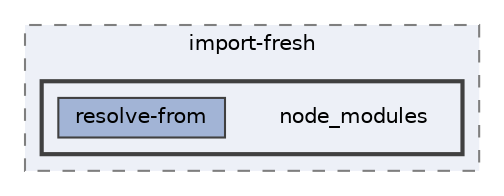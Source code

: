 digraph "pkiclassroomrescheduler/src/main/frontend/node_modules/import-fresh/node_modules"
{
 // LATEX_PDF_SIZE
  bgcolor="transparent";
  edge [fontname=Helvetica,fontsize=10,labelfontname=Helvetica,labelfontsize=10];
  node [fontname=Helvetica,fontsize=10,shape=box,height=0.2,width=0.4];
  compound=true
  subgraph clusterdir_e897f1e4f9e64106a26f1ea1122120de {
    graph [ bgcolor="#edf0f7", pencolor="grey50", label="import-fresh", fontname=Helvetica,fontsize=10 style="filled,dashed", URL="dir_e897f1e4f9e64106a26f1ea1122120de.html",tooltip=""]
  subgraph clusterdir_ecbef15d483083ac7fd54c196e21a379 {
    graph [ bgcolor="#edf0f7", pencolor="grey25", label="", fontname=Helvetica,fontsize=10 style="filled,bold", URL="dir_ecbef15d483083ac7fd54c196e21a379.html",tooltip=""]
    dir_ecbef15d483083ac7fd54c196e21a379 [shape=plaintext, label="node_modules"];
  dir_5b1d01c7ff43a06c672da987c20de9fe [label="resolve-from", fillcolor="#a2b4d6", color="grey25", style="filled", URL="dir_5b1d01c7ff43a06c672da987c20de9fe.html",tooltip=""];
  }
  }
}
